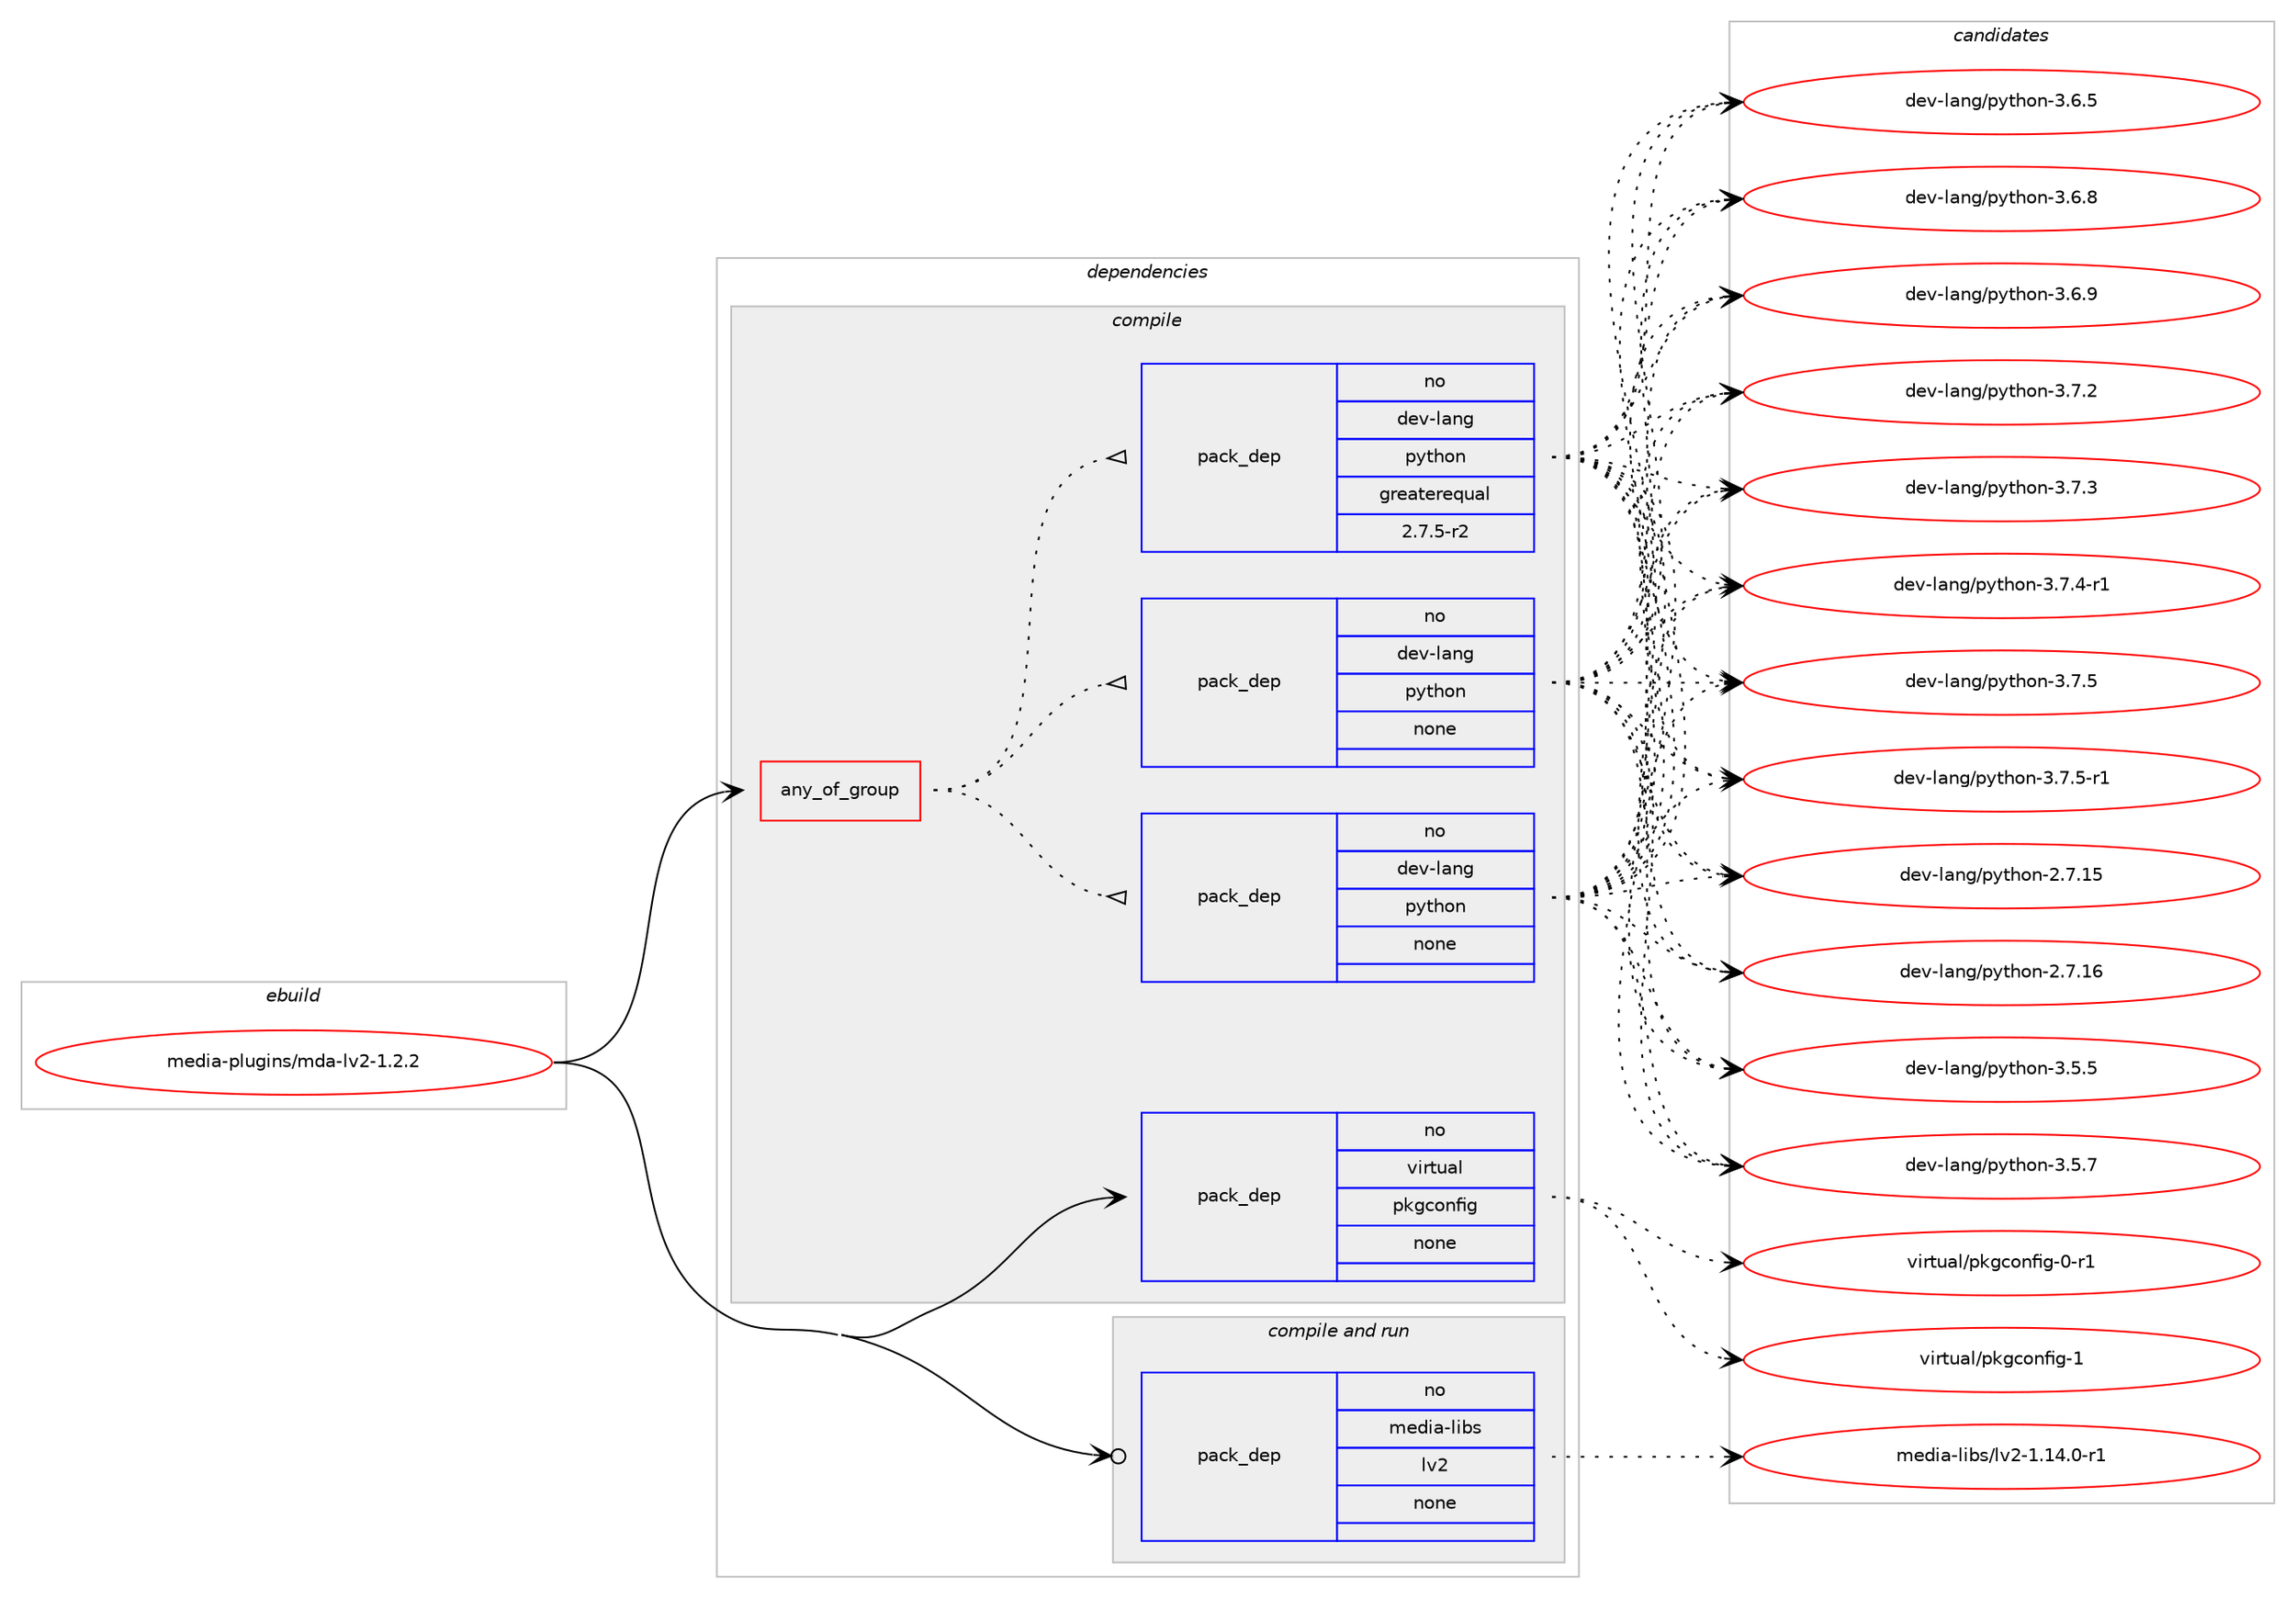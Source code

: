 digraph prolog {

# *************
# Graph options
# *************

newrank=true;
concentrate=true;
compound=true;
graph [rankdir=LR,fontname=Helvetica,fontsize=10,ranksep=1.5];#, ranksep=2.5, nodesep=0.2];
edge  [arrowhead=vee];
node  [fontname=Helvetica,fontsize=10];

# **********
# The ebuild
# **********

subgraph cluster_leftcol {
color=gray;
rank=same;
label=<<i>ebuild</i>>;
id [label="media-plugins/mda-lv2-1.2.2", color=red, width=4, href="../media-plugins/mda-lv2-1.2.2.svg"];
}

# ****************
# The dependencies
# ****************

subgraph cluster_midcol {
color=gray;
label=<<i>dependencies</i>>;
subgraph cluster_compile {
fillcolor="#eeeeee";
style=filled;
label=<<i>compile</i>>;
subgraph any13446 {
dependency794947 [label=<<TABLE BORDER="0" CELLBORDER="1" CELLSPACING="0" CELLPADDING="4"><TR><TD CELLPADDING="10">any_of_group</TD></TR></TABLE>>, shape=none, color=red];subgraph pack587866 {
dependency794948 [label=<<TABLE BORDER="0" CELLBORDER="1" CELLSPACING="0" CELLPADDING="4" WIDTH="220"><TR><TD ROWSPAN="6" CELLPADDING="30">pack_dep</TD></TR><TR><TD WIDTH="110">no</TD></TR><TR><TD>dev-lang</TD></TR><TR><TD>python</TD></TR><TR><TD>none</TD></TR><TR><TD></TD></TR></TABLE>>, shape=none, color=blue];
}
dependency794947:e -> dependency794948:w [weight=20,style="dotted",arrowhead="oinv"];
subgraph pack587867 {
dependency794949 [label=<<TABLE BORDER="0" CELLBORDER="1" CELLSPACING="0" CELLPADDING="4" WIDTH="220"><TR><TD ROWSPAN="6" CELLPADDING="30">pack_dep</TD></TR><TR><TD WIDTH="110">no</TD></TR><TR><TD>dev-lang</TD></TR><TR><TD>python</TD></TR><TR><TD>none</TD></TR><TR><TD></TD></TR></TABLE>>, shape=none, color=blue];
}
dependency794947:e -> dependency794949:w [weight=20,style="dotted",arrowhead="oinv"];
subgraph pack587868 {
dependency794950 [label=<<TABLE BORDER="0" CELLBORDER="1" CELLSPACING="0" CELLPADDING="4" WIDTH="220"><TR><TD ROWSPAN="6" CELLPADDING="30">pack_dep</TD></TR><TR><TD WIDTH="110">no</TD></TR><TR><TD>dev-lang</TD></TR><TR><TD>python</TD></TR><TR><TD>greaterequal</TD></TR><TR><TD>2.7.5-r2</TD></TR></TABLE>>, shape=none, color=blue];
}
dependency794947:e -> dependency794950:w [weight=20,style="dotted",arrowhead="oinv"];
}
id:e -> dependency794947:w [weight=20,style="solid",arrowhead="vee"];
subgraph pack587869 {
dependency794951 [label=<<TABLE BORDER="0" CELLBORDER="1" CELLSPACING="0" CELLPADDING="4" WIDTH="220"><TR><TD ROWSPAN="6" CELLPADDING="30">pack_dep</TD></TR><TR><TD WIDTH="110">no</TD></TR><TR><TD>virtual</TD></TR><TR><TD>pkgconfig</TD></TR><TR><TD>none</TD></TR><TR><TD></TD></TR></TABLE>>, shape=none, color=blue];
}
id:e -> dependency794951:w [weight=20,style="solid",arrowhead="vee"];
}
subgraph cluster_compileandrun {
fillcolor="#eeeeee";
style=filled;
label=<<i>compile and run</i>>;
subgraph pack587870 {
dependency794952 [label=<<TABLE BORDER="0" CELLBORDER="1" CELLSPACING="0" CELLPADDING="4" WIDTH="220"><TR><TD ROWSPAN="6" CELLPADDING="30">pack_dep</TD></TR><TR><TD WIDTH="110">no</TD></TR><TR><TD>media-libs</TD></TR><TR><TD>lv2</TD></TR><TR><TD>none</TD></TR><TR><TD></TD></TR></TABLE>>, shape=none, color=blue];
}
id:e -> dependency794952:w [weight=20,style="solid",arrowhead="odotvee"];
}
subgraph cluster_run {
fillcolor="#eeeeee";
style=filled;
label=<<i>run</i>>;
}
}

# **************
# The candidates
# **************

subgraph cluster_choices {
rank=same;
color=gray;
label=<<i>candidates</i>>;

subgraph choice587866 {
color=black;
nodesep=1;
choice10010111845108971101034711212111610411111045504655464953 [label="dev-lang/python-2.7.15", color=red, width=4,href="../dev-lang/python-2.7.15.svg"];
choice10010111845108971101034711212111610411111045504655464954 [label="dev-lang/python-2.7.16", color=red, width=4,href="../dev-lang/python-2.7.16.svg"];
choice100101118451089711010347112121116104111110455146534653 [label="dev-lang/python-3.5.5", color=red, width=4,href="../dev-lang/python-3.5.5.svg"];
choice100101118451089711010347112121116104111110455146534655 [label="dev-lang/python-3.5.7", color=red, width=4,href="../dev-lang/python-3.5.7.svg"];
choice100101118451089711010347112121116104111110455146544653 [label="dev-lang/python-3.6.5", color=red, width=4,href="../dev-lang/python-3.6.5.svg"];
choice100101118451089711010347112121116104111110455146544656 [label="dev-lang/python-3.6.8", color=red, width=4,href="../dev-lang/python-3.6.8.svg"];
choice100101118451089711010347112121116104111110455146544657 [label="dev-lang/python-3.6.9", color=red, width=4,href="../dev-lang/python-3.6.9.svg"];
choice100101118451089711010347112121116104111110455146554650 [label="dev-lang/python-3.7.2", color=red, width=4,href="../dev-lang/python-3.7.2.svg"];
choice100101118451089711010347112121116104111110455146554651 [label="dev-lang/python-3.7.3", color=red, width=4,href="../dev-lang/python-3.7.3.svg"];
choice1001011184510897110103471121211161041111104551465546524511449 [label="dev-lang/python-3.7.4-r1", color=red, width=4,href="../dev-lang/python-3.7.4-r1.svg"];
choice100101118451089711010347112121116104111110455146554653 [label="dev-lang/python-3.7.5", color=red, width=4,href="../dev-lang/python-3.7.5.svg"];
choice1001011184510897110103471121211161041111104551465546534511449 [label="dev-lang/python-3.7.5-r1", color=red, width=4,href="../dev-lang/python-3.7.5-r1.svg"];
dependency794948:e -> choice10010111845108971101034711212111610411111045504655464953:w [style=dotted,weight="100"];
dependency794948:e -> choice10010111845108971101034711212111610411111045504655464954:w [style=dotted,weight="100"];
dependency794948:e -> choice100101118451089711010347112121116104111110455146534653:w [style=dotted,weight="100"];
dependency794948:e -> choice100101118451089711010347112121116104111110455146534655:w [style=dotted,weight="100"];
dependency794948:e -> choice100101118451089711010347112121116104111110455146544653:w [style=dotted,weight="100"];
dependency794948:e -> choice100101118451089711010347112121116104111110455146544656:w [style=dotted,weight="100"];
dependency794948:e -> choice100101118451089711010347112121116104111110455146544657:w [style=dotted,weight="100"];
dependency794948:e -> choice100101118451089711010347112121116104111110455146554650:w [style=dotted,weight="100"];
dependency794948:e -> choice100101118451089711010347112121116104111110455146554651:w [style=dotted,weight="100"];
dependency794948:e -> choice1001011184510897110103471121211161041111104551465546524511449:w [style=dotted,weight="100"];
dependency794948:e -> choice100101118451089711010347112121116104111110455146554653:w [style=dotted,weight="100"];
dependency794948:e -> choice1001011184510897110103471121211161041111104551465546534511449:w [style=dotted,weight="100"];
}
subgraph choice587867 {
color=black;
nodesep=1;
choice10010111845108971101034711212111610411111045504655464953 [label="dev-lang/python-2.7.15", color=red, width=4,href="../dev-lang/python-2.7.15.svg"];
choice10010111845108971101034711212111610411111045504655464954 [label="dev-lang/python-2.7.16", color=red, width=4,href="../dev-lang/python-2.7.16.svg"];
choice100101118451089711010347112121116104111110455146534653 [label="dev-lang/python-3.5.5", color=red, width=4,href="../dev-lang/python-3.5.5.svg"];
choice100101118451089711010347112121116104111110455146534655 [label="dev-lang/python-3.5.7", color=red, width=4,href="../dev-lang/python-3.5.7.svg"];
choice100101118451089711010347112121116104111110455146544653 [label="dev-lang/python-3.6.5", color=red, width=4,href="../dev-lang/python-3.6.5.svg"];
choice100101118451089711010347112121116104111110455146544656 [label="dev-lang/python-3.6.8", color=red, width=4,href="../dev-lang/python-3.6.8.svg"];
choice100101118451089711010347112121116104111110455146544657 [label="dev-lang/python-3.6.9", color=red, width=4,href="../dev-lang/python-3.6.9.svg"];
choice100101118451089711010347112121116104111110455146554650 [label="dev-lang/python-3.7.2", color=red, width=4,href="../dev-lang/python-3.7.2.svg"];
choice100101118451089711010347112121116104111110455146554651 [label="dev-lang/python-3.7.3", color=red, width=4,href="../dev-lang/python-3.7.3.svg"];
choice1001011184510897110103471121211161041111104551465546524511449 [label="dev-lang/python-3.7.4-r1", color=red, width=4,href="../dev-lang/python-3.7.4-r1.svg"];
choice100101118451089711010347112121116104111110455146554653 [label="dev-lang/python-3.7.5", color=red, width=4,href="../dev-lang/python-3.7.5.svg"];
choice1001011184510897110103471121211161041111104551465546534511449 [label="dev-lang/python-3.7.5-r1", color=red, width=4,href="../dev-lang/python-3.7.5-r1.svg"];
dependency794949:e -> choice10010111845108971101034711212111610411111045504655464953:w [style=dotted,weight="100"];
dependency794949:e -> choice10010111845108971101034711212111610411111045504655464954:w [style=dotted,weight="100"];
dependency794949:e -> choice100101118451089711010347112121116104111110455146534653:w [style=dotted,weight="100"];
dependency794949:e -> choice100101118451089711010347112121116104111110455146534655:w [style=dotted,weight="100"];
dependency794949:e -> choice100101118451089711010347112121116104111110455146544653:w [style=dotted,weight="100"];
dependency794949:e -> choice100101118451089711010347112121116104111110455146544656:w [style=dotted,weight="100"];
dependency794949:e -> choice100101118451089711010347112121116104111110455146544657:w [style=dotted,weight="100"];
dependency794949:e -> choice100101118451089711010347112121116104111110455146554650:w [style=dotted,weight="100"];
dependency794949:e -> choice100101118451089711010347112121116104111110455146554651:w [style=dotted,weight="100"];
dependency794949:e -> choice1001011184510897110103471121211161041111104551465546524511449:w [style=dotted,weight="100"];
dependency794949:e -> choice100101118451089711010347112121116104111110455146554653:w [style=dotted,weight="100"];
dependency794949:e -> choice1001011184510897110103471121211161041111104551465546534511449:w [style=dotted,weight="100"];
}
subgraph choice587868 {
color=black;
nodesep=1;
choice10010111845108971101034711212111610411111045504655464953 [label="dev-lang/python-2.7.15", color=red, width=4,href="../dev-lang/python-2.7.15.svg"];
choice10010111845108971101034711212111610411111045504655464954 [label="dev-lang/python-2.7.16", color=red, width=4,href="../dev-lang/python-2.7.16.svg"];
choice100101118451089711010347112121116104111110455146534653 [label="dev-lang/python-3.5.5", color=red, width=4,href="../dev-lang/python-3.5.5.svg"];
choice100101118451089711010347112121116104111110455146534655 [label="dev-lang/python-3.5.7", color=red, width=4,href="../dev-lang/python-3.5.7.svg"];
choice100101118451089711010347112121116104111110455146544653 [label="dev-lang/python-3.6.5", color=red, width=4,href="../dev-lang/python-3.6.5.svg"];
choice100101118451089711010347112121116104111110455146544656 [label="dev-lang/python-3.6.8", color=red, width=4,href="../dev-lang/python-3.6.8.svg"];
choice100101118451089711010347112121116104111110455146544657 [label="dev-lang/python-3.6.9", color=red, width=4,href="../dev-lang/python-3.6.9.svg"];
choice100101118451089711010347112121116104111110455146554650 [label="dev-lang/python-3.7.2", color=red, width=4,href="../dev-lang/python-3.7.2.svg"];
choice100101118451089711010347112121116104111110455146554651 [label="dev-lang/python-3.7.3", color=red, width=4,href="../dev-lang/python-3.7.3.svg"];
choice1001011184510897110103471121211161041111104551465546524511449 [label="dev-lang/python-3.7.4-r1", color=red, width=4,href="../dev-lang/python-3.7.4-r1.svg"];
choice100101118451089711010347112121116104111110455146554653 [label="dev-lang/python-3.7.5", color=red, width=4,href="../dev-lang/python-3.7.5.svg"];
choice1001011184510897110103471121211161041111104551465546534511449 [label="dev-lang/python-3.7.5-r1", color=red, width=4,href="../dev-lang/python-3.7.5-r1.svg"];
dependency794950:e -> choice10010111845108971101034711212111610411111045504655464953:w [style=dotted,weight="100"];
dependency794950:e -> choice10010111845108971101034711212111610411111045504655464954:w [style=dotted,weight="100"];
dependency794950:e -> choice100101118451089711010347112121116104111110455146534653:w [style=dotted,weight="100"];
dependency794950:e -> choice100101118451089711010347112121116104111110455146534655:w [style=dotted,weight="100"];
dependency794950:e -> choice100101118451089711010347112121116104111110455146544653:w [style=dotted,weight="100"];
dependency794950:e -> choice100101118451089711010347112121116104111110455146544656:w [style=dotted,weight="100"];
dependency794950:e -> choice100101118451089711010347112121116104111110455146544657:w [style=dotted,weight="100"];
dependency794950:e -> choice100101118451089711010347112121116104111110455146554650:w [style=dotted,weight="100"];
dependency794950:e -> choice100101118451089711010347112121116104111110455146554651:w [style=dotted,weight="100"];
dependency794950:e -> choice1001011184510897110103471121211161041111104551465546524511449:w [style=dotted,weight="100"];
dependency794950:e -> choice100101118451089711010347112121116104111110455146554653:w [style=dotted,weight="100"];
dependency794950:e -> choice1001011184510897110103471121211161041111104551465546534511449:w [style=dotted,weight="100"];
}
subgraph choice587869 {
color=black;
nodesep=1;
choice11810511411611797108471121071039911111010210510345484511449 [label="virtual/pkgconfig-0-r1", color=red, width=4,href="../virtual/pkgconfig-0-r1.svg"];
choice1181051141161179710847112107103991111101021051034549 [label="virtual/pkgconfig-1", color=red, width=4,href="../virtual/pkgconfig-1.svg"];
dependency794951:e -> choice11810511411611797108471121071039911111010210510345484511449:w [style=dotted,weight="100"];
dependency794951:e -> choice1181051141161179710847112107103991111101021051034549:w [style=dotted,weight="100"];
}
subgraph choice587870 {
color=black;
nodesep=1;
choice1091011001059745108105981154710811850454946495246484511449 [label="media-libs/lv2-1.14.0-r1", color=red, width=4,href="../media-libs/lv2-1.14.0-r1.svg"];
dependency794952:e -> choice1091011001059745108105981154710811850454946495246484511449:w [style=dotted,weight="100"];
}
}

}
